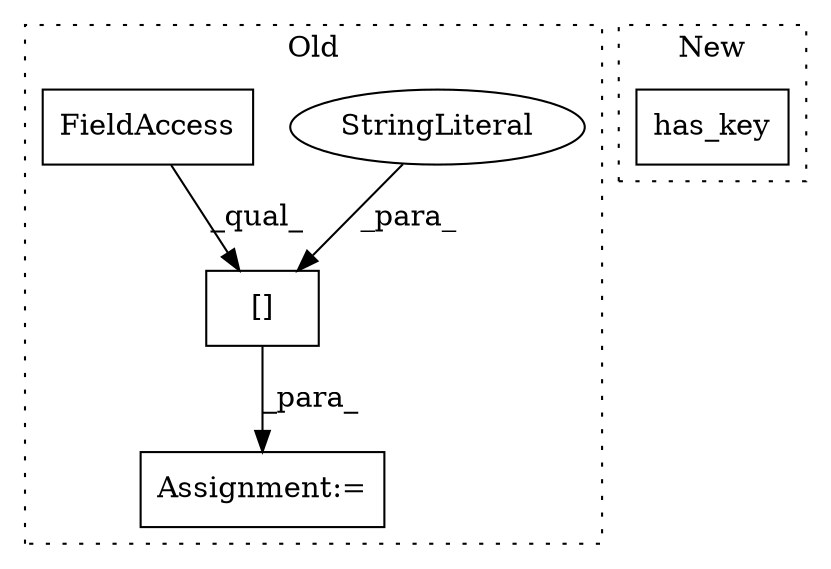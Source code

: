 digraph G {
subgraph cluster0 {
1 [label="[]" a="2" s="1110,1138" l="12,1" shape="box"];
3 [label="StringLiteral" a="45" s="1122" l="16" shape="ellipse"];
4 [label="FieldAccess" a="22" s="1110" l="11" shape="box"];
5 [label="Assignment:=" a="7" s="1109" l="1" shape="box"];
label = "Old";
style="dotted";
}
subgraph cluster1 {
2 [label="has_key" a="32" s="1299,1322" l="8,1" shape="box"];
label = "New";
style="dotted";
}
1 -> 5 [label="_para_"];
3 -> 1 [label="_para_"];
4 -> 1 [label="_qual_"];
}